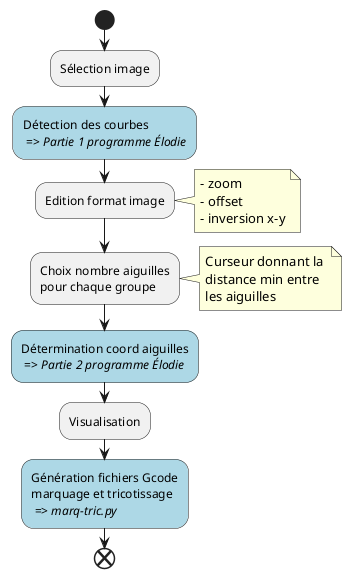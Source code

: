 @startuml
start
:Sélection image;
#LightBlue:Détection des courbes
 => //Partie 1 programme Élodie//;
:Edition format image;
note right: - zoom \n- offset \n- inversion x-y
:Choix nombre aiguilles 
pour chaque groupe;
note right
    Curseur donnant la 
    distance min entre 
    les aiguilles
end note
#LightBlue:Détermination coord aiguilles
 => //Partie 2 programme Élodie//;
:Visualisation;
#LightBlue:Génération fichiers Gcode
marquage et tricotissage
 => //marq-tric.py//;
end
@enduml